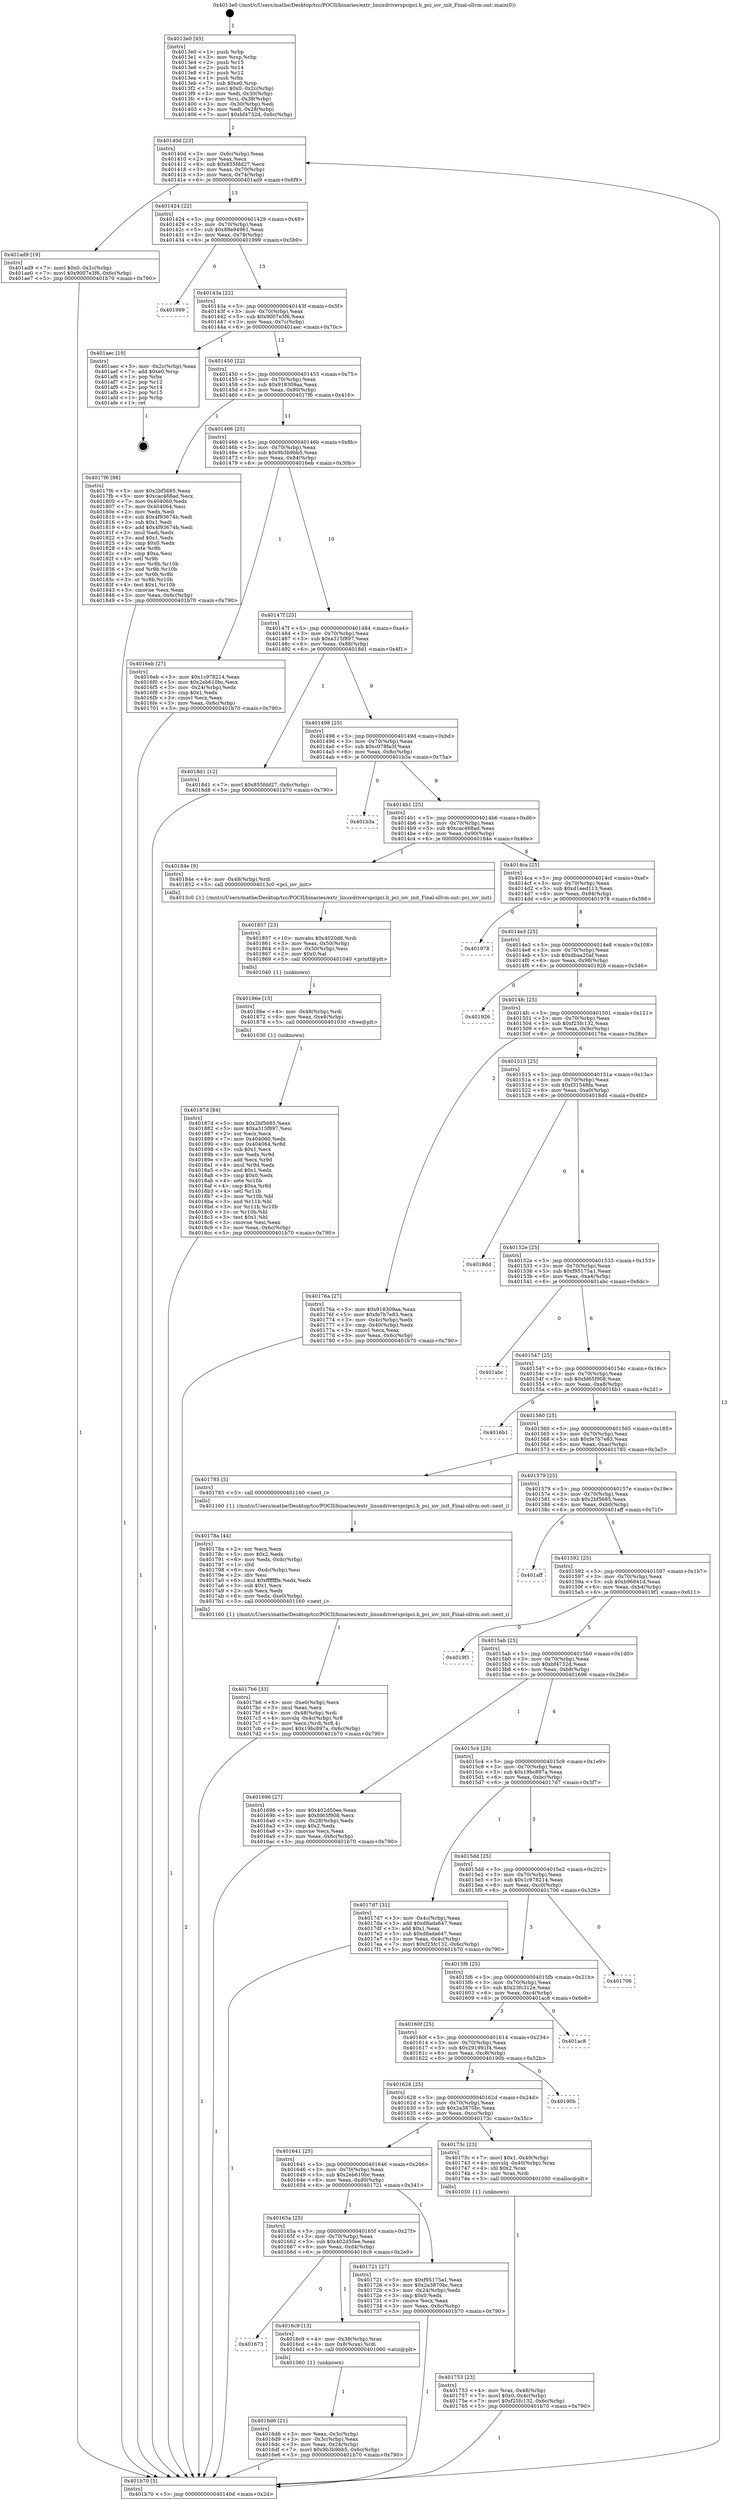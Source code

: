 digraph "0x4013e0" {
  label = "0x4013e0 (/mnt/c/Users/mathe/Desktop/tcc/POCII/binaries/extr_linuxdriverspcipci.h_pci_iov_init_Final-ollvm.out::main(0))"
  labelloc = "t"
  node[shape=record]

  Entry [label="",width=0.3,height=0.3,shape=circle,fillcolor=black,style=filled]
  "0x40140d" [label="{
     0x40140d [23]\l
     | [instrs]\l
     &nbsp;&nbsp;0x40140d \<+3\>: mov -0x6c(%rbp),%eax\l
     &nbsp;&nbsp;0x401410 \<+2\>: mov %eax,%ecx\l
     &nbsp;&nbsp;0x401412 \<+6\>: sub $0x855fdd27,%ecx\l
     &nbsp;&nbsp;0x401418 \<+3\>: mov %eax,-0x70(%rbp)\l
     &nbsp;&nbsp;0x40141b \<+3\>: mov %ecx,-0x74(%rbp)\l
     &nbsp;&nbsp;0x40141e \<+6\>: je 0000000000401ad9 \<main+0x6f9\>\l
  }"]
  "0x401ad9" [label="{
     0x401ad9 [19]\l
     | [instrs]\l
     &nbsp;&nbsp;0x401ad9 \<+7\>: movl $0x0,-0x2c(%rbp)\l
     &nbsp;&nbsp;0x401ae0 \<+7\>: movl $0x9007e3f6,-0x6c(%rbp)\l
     &nbsp;&nbsp;0x401ae7 \<+5\>: jmp 0000000000401b70 \<main+0x790\>\l
  }"]
  "0x401424" [label="{
     0x401424 [22]\l
     | [instrs]\l
     &nbsp;&nbsp;0x401424 \<+5\>: jmp 0000000000401429 \<main+0x49\>\l
     &nbsp;&nbsp;0x401429 \<+3\>: mov -0x70(%rbp),%eax\l
     &nbsp;&nbsp;0x40142c \<+5\>: sub $0x88e94961,%eax\l
     &nbsp;&nbsp;0x401431 \<+3\>: mov %eax,-0x78(%rbp)\l
     &nbsp;&nbsp;0x401434 \<+6\>: je 0000000000401999 \<main+0x5b9\>\l
  }"]
  Exit [label="",width=0.3,height=0.3,shape=circle,fillcolor=black,style=filled,peripheries=2]
  "0x401999" [label="{
     0x401999\l
  }", style=dashed]
  "0x40143a" [label="{
     0x40143a [22]\l
     | [instrs]\l
     &nbsp;&nbsp;0x40143a \<+5\>: jmp 000000000040143f \<main+0x5f\>\l
     &nbsp;&nbsp;0x40143f \<+3\>: mov -0x70(%rbp),%eax\l
     &nbsp;&nbsp;0x401442 \<+5\>: sub $0x9007e3f6,%eax\l
     &nbsp;&nbsp;0x401447 \<+3\>: mov %eax,-0x7c(%rbp)\l
     &nbsp;&nbsp;0x40144a \<+6\>: je 0000000000401aec \<main+0x70c\>\l
  }"]
  "0x40187d" [label="{
     0x40187d [84]\l
     | [instrs]\l
     &nbsp;&nbsp;0x40187d \<+5\>: mov $0x2bf5685,%eax\l
     &nbsp;&nbsp;0x401882 \<+5\>: mov $0xa315f897,%esi\l
     &nbsp;&nbsp;0x401887 \<+2\>: xor %ecx,%ecx\l
     &nbsp;&nbsp;0x401889 \<+7\>: mov 0x404060,%edx\l
     &nbsp;&nbsp;0x401890 \<+8\>: mov 0x404064,%r8d\l
     &nbsp;&nbsp;0x401898 \<+3\>: sub $0x1,%ecx\l
     &nbsp;&nbsp;0x40189b \<+3\>: mov %edx,%r9d\l
     &nbsp;&nbsp;0x40189e \<+3\>: add %ecx,%r9d\l
     &nbsp;&nbsp;0x4018a1 \<+4\>: imul %r9d,%edx\l
     &nbsp;&nbsp;0x4018a5 \<+3\>: and $0x1,%edx\l
     &nbsp;&nbsp;0x4018a8 \<+3\>: cmp $0x0,%edx\l
     &nbsp;&nbsp;0x4018ab \<+4\>: sete %r10b\l
     &nbsp;&nbsp;0x4018af \<+4\>: cmp $0xa,%r8d\l
     &nbsp;&nbsp;0x4018b3 \<+4\>: setl %r11b\l
     &nbsp;&nbsp;0x4018b7 \<+3\>: mov %r10b,%bl\l
     &nbsp;&nbsp;0x4018ba \<+3\>: and %r11b,%bl\l
     &nbsp;&nbsp;0x4018bd \<+3\>: xor %r11b,%r10b\l
     &nbsp;&nbsp;0x4018c0 \<+3\>: or %r10b,%bl\l
     &nbsp;&nbsp;0x4018c3 \<+3\>: test $0x1,%bl\l
     &nbsp;&nbsp;0x4018c6 \<+3\>: cmovne %esi,%eax\l
     &nbsp;&nbsp;0x4018c9 \<+3\>: mov %eax,-0x6c(%rbp)\l
     &nbsp;&nbsp;0x4018cc \<+5\>: jmp 0000000000401b70 \<main+0x790\>\l
  }"]
  "0x401aec" [label="{
     0x401aec [19]\l
     | [instrs]\l
     &nbsp;&nbsp;0x401aec \<+3\>: mov -0x2c(%rbp),%eax\l
     &nbsp;&nbsp;0x401aef \<+7\>: add $0xe0,%rsp\l
     &nbsp;&nbsp;0x401af6 \<+1\>: pop %rbx\l
     &nbsp;&nbsp;0x401af7 \<+2\>: pop %r12\l
     &nbsp;&nbsp;0x401af9 \<+2\>: pop %r14\l
     &nbsp;&nbsp;0x401afb \<+2\>: pop %r15\l
     &nbsp;&nbsp;0x401afd \<+1\>: pop %rbp\l
     &nbsp;&nbsp;0x401afe \<+1\>: ret\l
  }"]
  "0x401450" [label="{
     0x401450 [22]\l
     | [instrs]\l
     &nbsp;&nbsp;0x401450 \<+5\>: jmp 0000000000401455 \<main+0x75\>\l
     &nbsp;&nbsp;0x401455 \<+3\>: mov -0x70(%rbp),%eax\l
     &nbsp;&nbsp;0x401458 \<+5\>: sub $0x918309aa,%eax\l
     &nbsp;&nbsp;0x40145d \<+3\>: mov %eax,-0x80(%rbp)\l
     &nbsp;&nbsp;0x401460 \<+6\>: je 00000000004017f6 \<main+0x416\>\l
  }"]
  "0x40186e" [label="{
     0x40186e [15]\l
     | [instrs]\l
     &nbsp;&nbsp;0x40186e \<+4\>: mov -0x48(%rbp),%rdi\l
     &nbsp;&nbsp;0x401872 \<+6\>: mov %eax,-0xe4(%rbp)\l
     &nbsp;&nbsp;0x401878 \<+5\>: call 0000000000401030 \<free@plt\>\l
     | [calls]\l
     &nbsp;&nbsp;0x401030 \{1\} (unknown)\l
  }"]
  "0x4017f6" [label="{
     0x4017f6 [88]\l
     | [instrs]\l
     &nbsp;&nbsp;0x4017f6 \<+5\>: mov $0x2bf5685,%eax\l
     &nbsp;&nbsp;0x4017fb \<+5\>: mov $0xcac468ad,%ecx\l
     &nbsp;&nbsp;0x401800 \<+7\>: mov 0x404060,%edx\l
     &nbsp;&nbsp;0x401807 \<+7\>: mov 0x404064,%esi\l
     &nbsp;&nbsp;0x40180e \<+2\>: mov %edx,%edi\l
     &nbsp;&nbsp;0x401810 \<+6\>: sub $0x4f93674b,%edi\l
     &nbsp;&nbsp;0x401816 \<+3\>: sub $0x1,%edi\l
     &nbsp;&nbsp;0x401819 \<+6\>: add $0x4f93674b,%edi\l
     &nbsp;&nbsp;0x40181f \<+3\>: imul %edi,%edx\l
     &nbsp;&nbsp;0x401822 \<+3\>: and $0x1,%edx\l
     &nbsp;&nbsp;0x401825 \<+3\>: cmp $0x0,%edx\l
     &nbsp;&nbsp;0x401828 \<+4\>: sete %r8b\l
     &nbsp;&nbsp;0x40182c \<+3\>: cmp $0xa,%esi\l
     &nbsp;&nbsp;0x40182f \<+4\>: setl %r9b\l
     &nbsp;&nbsp;0x401833 \<+3\>: mov %r8b,%r10b\l
     &nbsp;&nbsp;0x401836 \<+3\>: and %r9b,%r10b\l
     &nbsp;&nbsp;0x401839 \<+3\>: xor %r9b,%r8b\l
     &nbsp;&nbsp;0x40183c \<+3\>: or %r8b,%r10b\l
     &nbsp;&nbsp;0x40183f \<+4\>: test $0x1,%r10b\l
     &nbsp;&nbsp;0x401843 \<+3\>: cmovne %ecx,%eax\l
     &nbsp;&nbsp;0x401846 \<+3\>: mov %eax,-0x6c(%rbp)\l
     &nbsp;&nbsp;0x401849 \<+5\>: jmp 0000000000401b70 \<main+0x790\>\l
  }"]
  "0x401466" [label="{
     0x401466 [25]\l
     | [instrs]\l
     &nbsp;&nbsp;0x401466 \<+5\>: jmp 000000000040146b \<main+0x8b\>\l
     &nbsp;&nbsp;0x40146b \<+3\>: mov -0x70(%rbp),%eax\l
     &nbsp;&nbsp;0x40146e \<+5\>: sub $0x9b3b9bb5,%eax\l
     &nbsp;&nbsp;0x401473 \<+6\>: mov %eax,-0x84(%rbp)\l
     &nbsp;&nbsp;0x401479 \<+6\>: je 00000000004016eb \<main+0x30b\>\l
  }"]
  "0x401857" [label="{
     0x401857 [23]\l
     | [instrs]\l
     &nbsp;&nbsp;0x401857 \<+10\>: movabs $0x4020d6,%rdi\l
     &nbsp;&nbsp;0x401861 \<+3\>: mov %eax,-0x50(%rbp)\l
     &nbsp;&nbsp;0x401864 \<+3\>: mov -0x50(%rbp),%esi\l
     &nbsp;&nbsp;0x401867 \<+2\>: mov $0x0,%al\l
     &nbsp;&nbsp;0x401869 \<+5\>: call 0000000000401040 \<printf@plt\>\l
     | [calls]\l
     &nbsp;&nbsp;0x401040 \{1\} (unknown)\l
  }"]
  "0x4016eb" [label="{
     0x4016eb [27]\l
     | [instrs]\l
     &nbsp;&nbsp;0x4016eb \<+5\>: mov $0x1c978214,%eax\l
     &nbsp;&nbsp;0x4016f0 \<+5\>: mov $0x2eb610bc,%ecx\l
     &nbsp;&nbsp;0x4016f5 \<+3\>: mov -0x24(%rbp),%edx\l
     &nbsp;&nbsp;0x4016f8 \<+3\>: cmp $0x1,%edx\l
     &nbsp;&nbsp;0x4016fb \<+3\>: cmovl %ecx,%eax\l
     &nbsp;&nbsp;0x4016fe \<+3\>: mov %eax,-0x6c(%rbp)\l
     &nbsp;&nbsp;0x401701 \<+5\>: jmp 0000000000401b70 \<main+0x790\>\l
  }"]
  "0x40147f" [label="{
     0x40147f [25]\l
     | [instrs]\l
     &nbsp;&nbsp;0x40147f \<+5\>: jmp 0000000000401484 \<main+0xa4\>\l
     &nbsp;&nbsp;0x401484 \<+3\>: mov -0x70(%rbp),%eax\l
     &nbsp;&nbsp;0x401487 \<+5\>: sub $0xa315f897,%eax\l
     &nbsp;&nbsp;0x40148c \<+6\>: mov %eax,-0x88(%rbp)\l
     &nbsp;&nbsp;0x401492 \<+6\>: je 00000000004018d1 \<main+0x4f1\>\l
  }"]
  "0x4017b6" [label="{
     0x4017b6 [33]\l
     | [instrs]\l
     &nbsp;&nbsp;0x4017b6 \<+6\>: mov -0xe0(%rbp),%ecx\l
     &nbsp;&nbsp;0x4017bc \<+3\>: imul %eax,%ecx\l
     &nbsp;&nbsp;0x4017bf \<+4\>: mov -0x48(%rbp),%rdi\l
     &nbsp;&nbsp;0x4017c3 \<+4\>: movslq -0x4c(%rbp),%r8\l
     &nbsp;&nbsp;0x4017c7 \<+4\>: mov %ecx,(%rdi,%r8,4)\l
     &nbsp;&nbsp;0x4017cb \<+7\>: movl $0x19bc897a,-0x6c(%rbp)\l
     &nbsp;&nbsp;0x4017d2 \<+5\>: jmp 0000000000401b70 \<main+0x790\>\l
  }"]
  "0x4018d1" [label="{
     0x4018d1 [12]\l
     | [instrs]\l
     &nbsp;&nbsp;0x4018d1 \<+7\>: movl $0x855fdd27,-0x6c(%rbp)\l
     &nbsp;&nbsp;0x4018d8 \<+5\>: jmp 0000000000401b70 \<main+0x790\>\l
  }"]
  "0x401498" [label="{
     0x401498 [25]\l
     | [instrs]\l
     &nbsp;&nbsp;0x401498 \<+5\>: jmp 000000000040149d \<main+0xbd\>\l
     &nbsp;&nbsp;0x40149d \<+3\>: mov -0x70(%rbp),%eax\l
     &nbsp;&nbsp;0x4014a0 \<+5\>: sub $0xc078fa3f,%eax\l
     &nbsp;&nbsp;0x4014a5 \<+6\>: mov %eax,-0x8c(%rbp)\l
     &nbsp;&nbsp;0x4014ab \<+6\>: je 0000000000401b3a \<main+0x75a\>\l
  }"]
  "0x40178a" [label="{
     0x40178a [44]\l
     | [instrs]\l
     &nbsp;&nbsp;0x40178a \<+2\>: xor %ecx,%ecx\l
     &nbsp;&nbsp;0x40178c \<+5\>: mov $0x2,%edx\l
     &nbsp;&nbsp;0x401791 \<+6\>: mov %edx,-0xdc(%rbp)\l
     &nbsp;&nbsp;0x401797 \<+1\>: cltd\l
     &nbsp;&nbsp;0x401798 \<+6\>: mov -0xdc(%rbp),%esi\l
     &nbsp;&nbsp;0x40179e \<+2\>: idiv %esi\l
     &nbsp;&nbsp;0x4017a0 \<+6\>: imul $0xfffffffe,%edx,%edx\l
     &nbsp;&nbsp;0x4017a6 \<+3\>: sub $0x1,%ecx\l
     &nbsp;&nbsp;0x4017a9 \<+2\>: sub %ecx,%edx\l
     &nbsp;&nbsp;0x4017ab \<+6\>: mov %edx,-0xe0(%rbp)\l
     &nbsp;&nbsp;0x4017b1 \<+5\>: call 0000000000401160 \<next_i\>\l
     | [calls]\l
     &nbsp;&nbsp;0x401160 \{1\} (/mnt/c/Users/mathe/Desktop/tcc/POCII/binaries/extr_linuxdriverspcipci.h_pci_iov_init_Final-ollvm.out::next_i)\l
  }"]
  "0x401b3a" [label="{
     0x401b3a\l
  }", style=dashed]
  "0x4014b1" [label="{
     0x4014b1 [25]\l
     | [instrs]\l
     &nbsp;&nbsp;0x4014b1 \<+5\>: jmp 00000000004014b6 \<main+0xd6\>\l
     &nbsp;&nbsp;0x4014b6 \<+3\>: mov -0x70(%rbp),%eax\l
     &nbsp;&nbsp;0x4014b9 \<+5\>: sub $0xcac468ad,%eax\l
     &nbsp;&nbsp;0x4014be \<+6\>: mov %eax,-0x90(%rbp)\l
     &nbsp;&nbsp;0x4014c4 \<+6\>: je 000000000040184e \<main+0x46e\>\l
  }"]
  "0x401753" [label="{
     0x401753 [23]\l
     | [instrs]\l
     &nbsp;&nbsp;0x401753 \<+4\>: mov %rax,-0x48(%rbp)\l
     &nbsp;&nbsp;0x401757 \<+7\>: movl $0x0,-0x4c(%rbp)\l
     &nbsp;&nbsp;0x40175e \<+7\>: movl $0xf25fc132,-0x6c(%rbp)\l
     &nbsp;&nbsp;0x401765 \<+5\>: jmp 0000000000401b70 \<main+0x790\>\l
  }"]
  "0x40184e" [label="{
     0x40184e [9]\l
     | [instrs]\l
     &nbsp;&nbsp;0x40184e \<+4\>: mov -0x48(%rbp),%rdi\l
     &nbsp;&nbsp;0x401852 \<+5\>: call 00000000004013c0 \<pci_iov_init\>\l
     | [calls]\l
     &nbsp;&nbsp;0x4013c0 \{1\} (/mnt/c/Users/mathe/Desktop/tcc/POCII/binaries/extr_linuxdriverspcipci.h_pci_iov_init_Final-ollvm.out::pci_iov_init)\l
  }"]
  "0x4014ca" [label="{
     0x4014ca [25]\l
     | [instrs]\l
     &nbsp;&nbsp;0x4014ca \<+5\>: jmp 00000000004014cf \<main+0xef\>\l
     &nbsp;&nbsp;0x4014cf \<+3\>: mov -0x70(%rbp),%eax\l
     &nbsp;&nbsp;0x4014d2 \<+5\>: sub $0xd1eed113,%eax\l
     &nbsp;&nbsp;0x4014d7 \<+6\>: mov %eax,-0x94(%rbp)\l
     &nbsp;&nbsp;0x4014dd \<+6\>: je 0000000000401978 \<main+0x598\>\l
  }"]
  "0x4016d6" [label="{
     0x4016d6 [21]\l
     | [instrs]\l
     &nbsp;&nbsp;0x4016d6 \<+3\>: mov %eax,-0x3c(%rbp)\l
     &nbsp;&nbsp;0x4016d9 \<+3\>: mov -0x3c(%rbp),%eax\l
     &nbsp;&nbsp;0x4016dc \<+3\>: mov %eax,-0x24(%rbp)\l
     &nbsp;&nbsp;0x4016df \<+7\>: movl $0x9b3b9bb5,-0x6c(%rbp)\l
     &nbsp;&nbsp;0x4016e6 \<+5\>: jmp 0000000000401b70 \<main+0x790\>\l
  }"]
  "0x401978" [label="{
     0x401978\l
  }", style=dashed]
  "0x4014e3" [label="{
     0x4014e3 [25]\l
     | [instrs]\l
     &nbsp;&nbsp;0x4014e3 \<+5\>: jmp 00000000004014e8 \<main+0x108\>\l
     &nbsp;&nbsp;0x4014e8 \<+3\>: mov -0x70(%rbp),%eax\l
     &nbsp;&nbsp;0x4014eb \<+5\>: sub $0xdbaa20af,%eax\l
     &nbsp;&nbsp;0x4014f0 \<+6\>: mov %eax,-0x98(%rbp)\l
     &nbsp;&nbsp;0x4014f6 \<+6\>: je 0000000000401926 \<main+0x546\>\l
  }"]
  "0x401673" [label="{
     0x401673\l
  }", style=dashed]
  "0x401926" [label="{
     0x401926\l
  }", style=dashed]
  "0x4014fc" [label="{
     0x4014fc [25]\l
     | [instrs]\l
     &nbsp;&nbsp;0x4014fc \<+5\>: jmp 0000000000401501 \<main+0x121\>\l
     &nbsp;&nbsp;0x401501 \<+3\>: mov -0x70(%rbp),%eax\l
     &nbsp;&nbsp;0x401504 \<+5\>: sub $0xf25fc132,%eax\l
     &nbsp;&nbsp;0x401509 \<+6\>: mov %eax,-0x9c(%rbp)\l
     &nbsp;&nbsp;0x40150f \<+6\>: je 000000000040176a \<main+0x38a\>\l
  }"]
  "0x4016c9" [label="{
     0x4016c9 [13]\l
     | [instrs]\l
     &nbsp;&nbsp;0x4016c9 \<+4\>: mov -0x38(%rbp),%rax\l
     &nbsp;&nbsp;0x4016cd \<+4\>: mov 0x8(%rax),%rdi\l
     &nbsp;&nbsp;0x4016d1 \<+5\>: call 0000000000401060 \<atoi@plt\>\l
     | [calls]\l
     &nbsp;&nbsp;0x401060 \{1\} (unknown)\l
  }"]
  "0x40176a" [label="{
     0x40176a [27]\l
     | [instrs]\l
     &nbsp;&nbsp;0x40176a \<+5\>: mov $0x918309aa,%eax\l
     &nbsp;&nbsp;0x40176f \<+5\>: mov $0xfe7b7e83,%ecx\l
     &nbsp;&nbsp;0x401774 \<+3\>: mov -0x4c(%rbp),%edx\l
     &nbsp;&nbsp;0x401777 \<+3\>: cmp -0x40(%rbp),%edx\l
     &nbsp;&nbsp;0x40177a \<+3\>: cmovl %ecx,%eax\l
     &nbsp;&nbsp;0x40177d \<+3\>: mov %eax,-0x6c(%rbp)\l
     &nbsp;&nbsp;0x401780 \<+5\>: jmp 0000000000401b70 \<main+0x790\>\l
  }"]
  "0x401515" [label="{
     0x401515 [25]\l
     | [instrs]\l
     &nbsp;&nbsp;0x401515 \<+5\>: jmp 000000000040151a \<main+0x13a\>\l
     &nbsp;&nbsp;0x40151a \<+3\>: mov -0x70(%rbp),%eax\l
     &nbsp;&nbsp;0x40151d \<+5\>: sub $0xf31548fa,%eax\l
     &nbsp;&nbsp;0x401522 \<+6\>: mov %eax,-0xa0(%rbp)\l
     &nbsp;&nbsp;0x401528 \<+6\>: je 00000000004018dd \<main+0x4fd\>\l
  }"]
  "0x40165a" [label="{
     0x40165a [25]\l
     | [instrs]\l
     &nbsp;&nbsp;0x40165a \<+5\>: jmp 000000000040165f \<main+0x27f\>\l
     &nbsp;&nbsp;0x40165f \<+3\>: mov -0x70(%rbp),%eax\l
     &nbsp;&nbsp;0x401662 \<+5\>: sub $0x402d50ee,%eax\l
     &nbsp;&nbsp;0x401667 \<+6\>: mov %eax,-0xd4(%rbp)\l
     &nbsp;&nbsp;0x40166d \<+6\>: je 00000000004016c9 \<main+0x2e9\>\l
  }"]
  "0x4018dd" [label="{
     0x4018dd\l
  }", style=dashed]
  "0x40152e" [label="{
     0x40152e [25]\l
     | [instrs]\l
     &nbsp;&nbsp;0x40152e \<+5\>: jmp 0000000000401533 \<main+0x153\>\l
     &nbsp;&nbsp;0x401533 \<+3\>: mov -0x70(%rbp),%eax\l
     &nbsp;&nbsp;0x401536 \<+5\>: sub $0xf95175a1,%eax\l
     &nbsp;&nbsp;0x40153b \<+6\>: mov %eax,-0xa4(%rbp)\l
     &nbsp;&nbsp;0x401541 \<+6\>: je 0000000000401abc \<main+0x6dc\>\l
  }"]
  "0x401721" [label="{
     0x401721 [27]\l
     | [instrs]\l
     &nbsp;&nbsp;0x401721 \<+5\>: mov $0xf95175a1,%eax\l
     &nbsp;&nbsp;0x401726 \<+5\>: mov $0x2a3870bc,%ecx\l
     &nbsp;&nbsp;0x40172b \<+3\>: mov -0x24(%rbp),%edx\l
     &nbsp;&nbsp;0x40172e \<+3\>: cmp $0x0,%edx\l
     &nbsp;&nbsp;0x401731 \<+3\>: cmove %ecx,%eax\l
     &nbsp;&nbsp;0x401734 \<+3\>: mov %eax,-0x6c(%rbp)\l
     &nbsp;&nbsp;0x401737 \<+5\>: jmp 0000000000401b70 \<main+0x790\>\l
  }"]
  "0x401abc" [label="{
     0x401abc\l
  }", style=dashed]
  "0x401547" [label="{
     0x401547 [25]\l
     | [instrs]\l
     &nbsp;&nbsp;0x401547 \<+5\>: jmp 000000000040154c \<main+0x16c\>\l
     &nbsp;&nbsp;0x40154c \<+3\>: mov -0x70(%rbp),%eax\l
     &nbsp;&nbsp;0x40154f \<+5\>: sub $0xfd65f908,%eax\l
     &nbsp;&nbsp;0x401554 \<+6\>: mov %eax,-0xa8(%rbp)\l
     &nbsp;&nbsp;0x40155a \<+6\>: je 00000000004016b1 \<main+0x2d1\>\l
  }"]
  "0x401641" [label="{
     0x401641 [25]\l
     | [instrs]\l
     &nbsp;&nbsp;0x401641 \<+5\>: jmp 0000000000401646 \<main+0x266\>\l
     &nbsp;&nbsp;0x401646 \<+3\>: mov -0x70(%rbp),%eax\l
     &nbsp;&nbsp;0x401649 \<+5\>: sub $0x2eb610bc,%eax\l
     &nbsp;&nbsp;0x40164e \<+6\>: mov %eax,-0xd0(%rbp)\l
     &nbsp;&nbsp;0x401654 \<+6\>: je 0000000000401721 \<main+0x341\>\l
  }"]
  "0x4016b1" [label="{
     0x4016b1\l
  }", style=dashed]
  "0x401560" [label="{
     0x401560 [25]\l
     | [instrs]\l
     &nbsp;&nbsp;0x401560 \<+5\>: jmp 0000000000401565 \<main+0x185\>\l
     &nbsp;&nbsp;0x401565 \<+3\>: mov -0x70(%rbp),%eax\l
     &nbsp;&nbsp;0x401568 \<+5\>: sub $0xfe7b7e83,%eax\l
     &nbsp;&nbsp;0x40156d \<+6\>: mov %eax,-0xac(%rbp)\l
     &nbsp;&nbsp;0x401573 \<+6\>: je 0000000000401785 \<main+0x3a5\>\l
  }"]
  "0x40173c" [label="{
     0x40173c [23]\l
     | [instrs]\l
     &nbsp;&nbsp;0x40173c \<+7\>: movl $0x1,-0x40(%rbp)\l
     &nbsp;&nbsp;0x401743 \<+4\>: movslq -0x40(%rbp),%rax\l
     &nbsp;&nbsp;0x401747 \<+4\>: shl $0x2,%rax\l
     &nbsp;&nbsp;0x40174b \<+3\>: mov %rax,%rdi\l
     &nbsp;&nbsp;0x40174e \<+5\>: call 0000000000401050 \<malloc@plt\>\l
     | [calls]\l
     &nbsp;&nbsp;0x401050 \{1\} (unknown)\l
  }"]
  "0x401785" [label="{
     0x401785 [5]\l
     | [instrs]\l
     &nbsp;&nbsp;0x401785 \<+5\>: call 0000000000401160 \<next_i\>\l
     | [calls]\l
     &nbsp;&nbsp;0x401160 \{1\} (/mnt/c/Users/mathe/Desktop/tcc/POCII/binaries/extr_linuxdriverspcipci.h_pci_iov_init_Final-ollvm.out::next_i)\l
  }"]
  "0x401579" [label="{
     0x401579 [25]\l
     | [instrs]\l
     &nbsp;&nbsp;0x401579 \<+5\>: jmp 000000000040157e \<main+0x19e\>\l
     &nbsp;&nbsp;0x40157e \<+3\>: mov -0x70(%rbp),%eax\l
     &nbsp;&nbsp;0x401581 \<+5\>: sub $0x2bf5685,%eax\l
     &nbsp;&nbsp;0x401586 \<+6\>: mov %eax,-0xb0(%rbp)\l
     &nbsp;&nbsp;0x40158c \<+6\>: je 0000000000401aff \<main+0x71f\>\l
  }"]
  "0x401628" [label="{
     0x401628 [25]\l
     | [instrs]\l
     &nbsp;&nbsp;0x401628 \<+5\>: jmp 000000000040162d \<main+0x24d\>\l
     &nbsp;&nbsp;0x40162d \<+3\>: mov -0x70(%rbp),%eax\l
     &nbsp;&nbsp;0x401630 \<+5\>: sub $0x2a3870bc,%eax\l
     &nbsp;&nbsp;0x401635 \<+6\>: mov %eax,-0xcc(%rbp)\l
     &nbsp;&nbsp;0x40163b \<+6\>: je 000000000040173c \<main+0x35c\>\l
  }"]
  "0x401aff" [label="{
     0x401aff\l
  }", style=dashed]
  "0x401592" [label="{
     0x401592 [25]\l
     | [instrs]\l
     &nbsp;&nbsp;0x401592 \<+5\>: jmp 0000000000401597 \<main+0x1b7\>\l
     &nbsp;&nbsp;0x401597 \<+3\>: mov -0x70(%rbp),%eax\l
     &nbsp;&nbsp;0x40159a \<+5\>: sub $0xb96841d,%eax\l
     &nbsp;&nbsp;0x40159f \<+6\>: mov %eax,-0xb4(%rbp)\l
     &nbsp;&nbsp;0x4015a5 \<+6\>: je 00000000004019f1 \<main+0x611\>\l
  }"]
  "0x40190b" [label="{
     0x40190b\l
  }", style=dashed]
  "0x4019f1" [label="{
     0x4019f1\l
  }", style=dashed]
  "0x4015ab" [label="{
     0x4015ab [25]\l
     | [instrs]\l
     &nbsp;&nbsp;0x4015ab \<+5\>: jmp 00000000004015b0 \<main+0x1d0\>\l
     &nbsp;&nbsp;0x4015b0 \<+3\>: mov -0x70(%rbp),%eax\l
     &nbsp;&nbsp;0x4015b3 \<+5\>: sub $0xbf4732d,%eax\l
     &nbsp;&nbsp;0x4015b8 \<+6\>: mov %eax,-0xb8(%rbp)\l
     &nbsp;&nbsp;0x4015be \<+6\>: je 0000000000401696 \<main+0x2b6\>\l
  }"]
  "0x40160f" [label="{
     0x40160f [25]\l
     | [instrs]\l
     &nbsp;&nbsp;0x40160f \<+5\>: jmp 0000000000401614 \<main+0x234\>\l
     &nbsp;&nbsp;0x401614 \<+3\>: mov -0x70(%rbp),%eax\l
     &nbsp;&nbsp;0x401617 \<+5\>: sub $0x291991f4,%eax\l
     &nbsp;&nbsp;0x40161c \<+6\>: mov %eax,-0xc8(%rbp)\l
     &nbsp;&nbsp;0x401622 \<+6\>: je 000000000040190b \<main+0x52b\>\l
  }"]
  "0x401696" [label="{
     0x401696 [27]\l
     | [instrs]\l
     &nbsp;&nbsp;0x401696 \<+5\>: mov $0x402d50ee,%eax\l
     &nbsp;&nbsp;0x40169b \<+5\>: mov $0xfd65f908,%ecx\l
     &nbsp;&nbsp;0x4016a0 \<+3\>: mov -0x28(%rbp),%edx\l
     &nbsp;&nbsp;0x4016a3 \<+3\>: cmp $0x2,%edx\l
     &nbsp;&nbsp;0x4016a6 \<+3\>: cmovne %ecx,%eax\l
     &nbsp;&nbsp;0x4016a9 \<+3\>: mov %eax,-0x6c(%rbp)\l
     &nbsp;&nbsp;0x4016ac \<+5\>: jmp 0000000000401b70 \<main+0x790\>\l
  }"]
  "0x4015c4" [label="{
     0x4015c4 [25]\l
     | [instrs]\l
     &nbsp;&nbsp;0x4015c4 \<+5\>: jmp 00000000004015c9 \<main+0x1e9\>\l
     &nbsp;&nbsp;0x4015c9 \<+3\>: mov -0x70(%rbp),%eax\l
     &nbsp;&nbsp;0x4015cc \<+5\>: sub $0x19bc897a,%eax\l
     &nbsp;&nbsp;0x4015d1 \<+6\>: mov %eax,-0xbc(%rbp)\l
     &nbsp;&nbsp;0x4015d7 \<+6\>: je 00000000004017d7 \<main+0x3f7\>\l
  }"]
  "0x401b70" [label="{
     0x401b70 [5]\l
     | [instrs]\l
     &nbsp;&nbsp;0x401b70 \<+5\>: jmp 000000000040140d \<main+0x2d\>\l
  }"]
  "0x4013e0" [label="{
     0x4013e0 [45]\l
     | [instrs]\l
     &nbsp;&nbsp;0x4013e0 \<+1\>: push %rbp\l
     &nbsp;&nbsp;0x4013e1 \<+3\>: mov %rsp,%rbp\l
     &nbsp;&nbsp;0x4013e4 \<+2\>: push %r15\l
     &nbsp;&nbsp;0x4013e6 \<+2\>: push %r14\l
     &nbsp;&nbsp;0x4013e8 \<+2\>: push %r12\l
     &nbsp;&nbsp;0x4013ea \<+1\>: push %rbx\l
     &nbsp;&nbsp;0x4013eb \<+7\>: sub $0xe0,%rsp\l
     &nbsp;&nbsp;0x4013f2 \<+7\>: movl $0x0,-0x2c(%rbp)\l
     &nbsp;&nbsp;0x4013f9 \<+3\>: mov %edi,-0x30(%rbp)\l
     &nbsp;&nbsp;0x4013fc \<+4\>: mov %rsi,-0x38(%rbp)\l
     &nbsp;&nbsp;0x401400 \<+3\>: mov -0x30(%rbp),%edi\l
     &nbsp;&nbsp;0x401403 \<+3\>: mov %edi,-0x28(%rbp)\l
     &nbsp;&nbsp;0x401406 \<+7\>: movl $0xbf4732d,-0x6c(%rbp)\l
  }"]
  "0x401ac8" [label="{
     0x401ac8\l
  }", style=dashed]
  "0x4017d7" [label="{
     0x4017d7 [31]\l
     | [instrs]\l
     &nbsp;&nbsp;0x4017d7 \<+3\>: mov -0x4c(%rbp),%eax\l
     &nbsp;&nbsp;0x4017da \<+5\>: add $0xd8ada647,%eax\l
     &nbsp;&nbsp;0x4017df \<+3\>: add $0x1,%eax\l
     &nbsp;&nbsp;0x4017e2 \<+5\>: sub $0xd8ada647,%eax\l
     &nbsp;&nbsp;0x4017e7 \<+3\>: mov %eax,-0x4c(%rbp)\l
     &nbsp;&nbsp;0x4017ea \<+7\>: movl $0xf25fc132,-0x6c(%rbp)\l
     &nbsp;&nbsp;0x4017f1 \<+5\>: jmp 0000000000401b70 \<main+0x790\>\l
  }"]
  "0x4015dd" [label="{
     0x4015dd [25]\l
     | [instrs]\l
     &nbsp;&nbsp;0x4015dd \<+5\>: jmp 00000000004015e2 \<main+0x202\>\l
     &nbsp;&nbsp;0x4015e2 \<+3\>: mov -0x70(%rbp),%eax\l
     &nbsp;&nbsp;0x4015e5 \<+5\>: sub $0x1c978214,%eax\l
     &nbsp;&nbsp;0x4015ea \<+6\>: mov %eax,-0xc0(%rbp)\l
     &nbsp;&nbsp;0x4015f0 \<+6\>: je 0000000000401706 \<main+0x326\>\l
  }"]
  "0x4015f6" [label="{
     0x4015f6 [25]\l
     | [instrs]\l
     &nbsp;&nbsp;0x4015f6 \<+5\>: jmp 00000000004015fb \<main+0x21b\>\l
     &nbsp;&nbsp;0x4015fb \<+3\>: mov -0x70(%rbp),%eax\l
     &nbsp;&nbsp;0x4015fe \<+5\>: sub $0x23fc312e,%eax\l
     &nbsp;&nbsp;0x401603 \<+6\>: mov %eax,-0xc4(%rbp)\l
     &nbsp;&nbsp;0x401609 \<+6\>: je 0000000000401ac8 \<main+0x6e8\>\l
  }"]
  "0x401706" [label="{
     0x401706\l
  }", style=dashed]
  Entry -> "0x4013e0" [label=" 1"]
  "0x40140d" -> "0x401ad9" [label=" 1"]
  "0x40140d" -> "0x401424" [label=" 13"]
  "0x401aec" -> Exit [label=" 1"]
  "0x401424" -> "0x401999" [label=" 0"]
  "0x401424" -> "0x40143a" [label=" 13"]
  "0x401ad9" -> "0x401b70" [label=" 1"]
  "0x40143a" -> "0x401aec" [label=" 1"]
  "0x40143a" -> "0x401450" [label=" 12"]
  "0x4018d1" -> "0x401b70" [label=" 1"]
  "0x401450" -> "0x4017f6" [label=" 1"]
  "0x401450" -> "0x401466" [label=" 11"]
  "0x40187d" -> "0x401b70" [label=" 1"]
  "0x401466" -> "0x4016eb" [label=" 1"]
  "0x401466" -> "0x40147f" [label=" 10"]
  "0x40186e" -> "0x40187d" [label=" 1"]
  "0x40147f" -> "0x4018d1" [label=" 1"]
  "0x40147f" -> "0x401498" [label=" 9"]
  "0x401857" -> "0x40186e" [label=" 1"]
  "0x401498" -> "0x401b3a" [label=" 0"]
  "0x401498" -> "0x4014b1" [label=" 9"]
  "0x40184e" -> "0x401857" [label=" 1"]
  "0x4014b1" -> "0x40184e" [label=" 1"]
  "0x4014b1" -> "0x4014ca" [label=" 8"]
  "0x4017f6" -> "0x401b70" [label=" 1"]
  "0x4014ca" -> "0x401978" [label=" 0"]
  "0x4014ca" -> "0x4014e3" [label=" 8"]
  "0x4017d7" -> "0x401b70" [label=" 1"]
  "0x4014e3" -> "0x401926" [label=" 0"]
  "0x4014e3" -> "0x4014fc" [label=" 8"]
  "0x4017b6" -> "0x401b70" [label=" 1"]
  "0x4014fc" -> "0x40176a" [label=" 2"]
  "0x4014fc" -> "0x401515" [label=" 6"]
  "0x40178a" -> "0x4017b6" [label=" 1"]
  "0x401515" -> "0x4018dd" [label=" 0"]
  "0x401515" -> "0x40152e" [label=" 6"]
  "0x40176a" -> "0x401b70" [label=" 2"]
  "0x40152e" -> "0x401abc" [label=" 0"]
  "0x40152e" -> "0x401547" [label=" 6"]
  "0x401753" -> "0x401b70" [label=" 1"]
  "0x401547" -> "0x4016b1" [label=" 0"]
  "0x401547" -> "0x401560" [label=" 6"]
  "0x401721" -> "0x401b70" [label=" 1"]
  "0x401560" -> "0x401785" [label=" 1"]
  "0x401560" -> "0x401579" [label=" 5"]
  "0x4016eb" -> "0x401b70" [label=" 1"]
  "0x401579" -> "0x401aff" [label=" 0"]
  "0x401579" -> "0x401592" [label=" 5"]
  "0x4016c9" -> "0x4016d6" [label=" 1"]
  "0x401592" -> "0x4019f1" [label=" 0"]
  "0x401592" -> "0x4015ab" [label=" 5"]
  "0x40165a" -> "0x401673" [label=" 0"]
  "0x4015ab" -> "0x401696" [label=" 1"]
  "0x4015ab" -> "0x4015c4" [label=" 4"]
  "0x401696" -> "0x401b70" [label=" 1"]
  "0x4013e0" -> "0x40140d" [label=" 1"]
  "0x401b70" -> "0x40140d" [label=" 13"]
  "0x401785" -> "0x40178a" [label=" 1"]
  "0x4015c4" -> "0x4017d7" [label=" 1"]
  "0x4015c4" -> "0x4015dd" [label=" 3"]
  "0x401641" -> "0x40165a" [label=" 1"]
  "0x4015dd" -> "0x401706" [label=" 0"]
  "0x4015dd" -> "0x4015f6" [label=" 3"]
  "0x401641" -> "0x401721" [label=" 1"]
  "0x4015f6" -> "0x401ac8" [label=" 0"]
  "0x4015f6" -> "0x40160f" [label=" 3"]
  "0x40165a" -> "0x4016c9" [label=" 1"]
  "0x40160f" -> "0x40190b" [label=" 0"]
  "0x40160f" -> "0x401628" [label=" 3"]
  "0x4016d6" -> "0x401b70" [label=" 1"]
  "0x401628" -> "0x40173c" [label=" 1"]
  "0x401628" -> "0x401641" [label=" 2"]
  "0x40173c" -> "0x401753" [label=" 1"]
}
